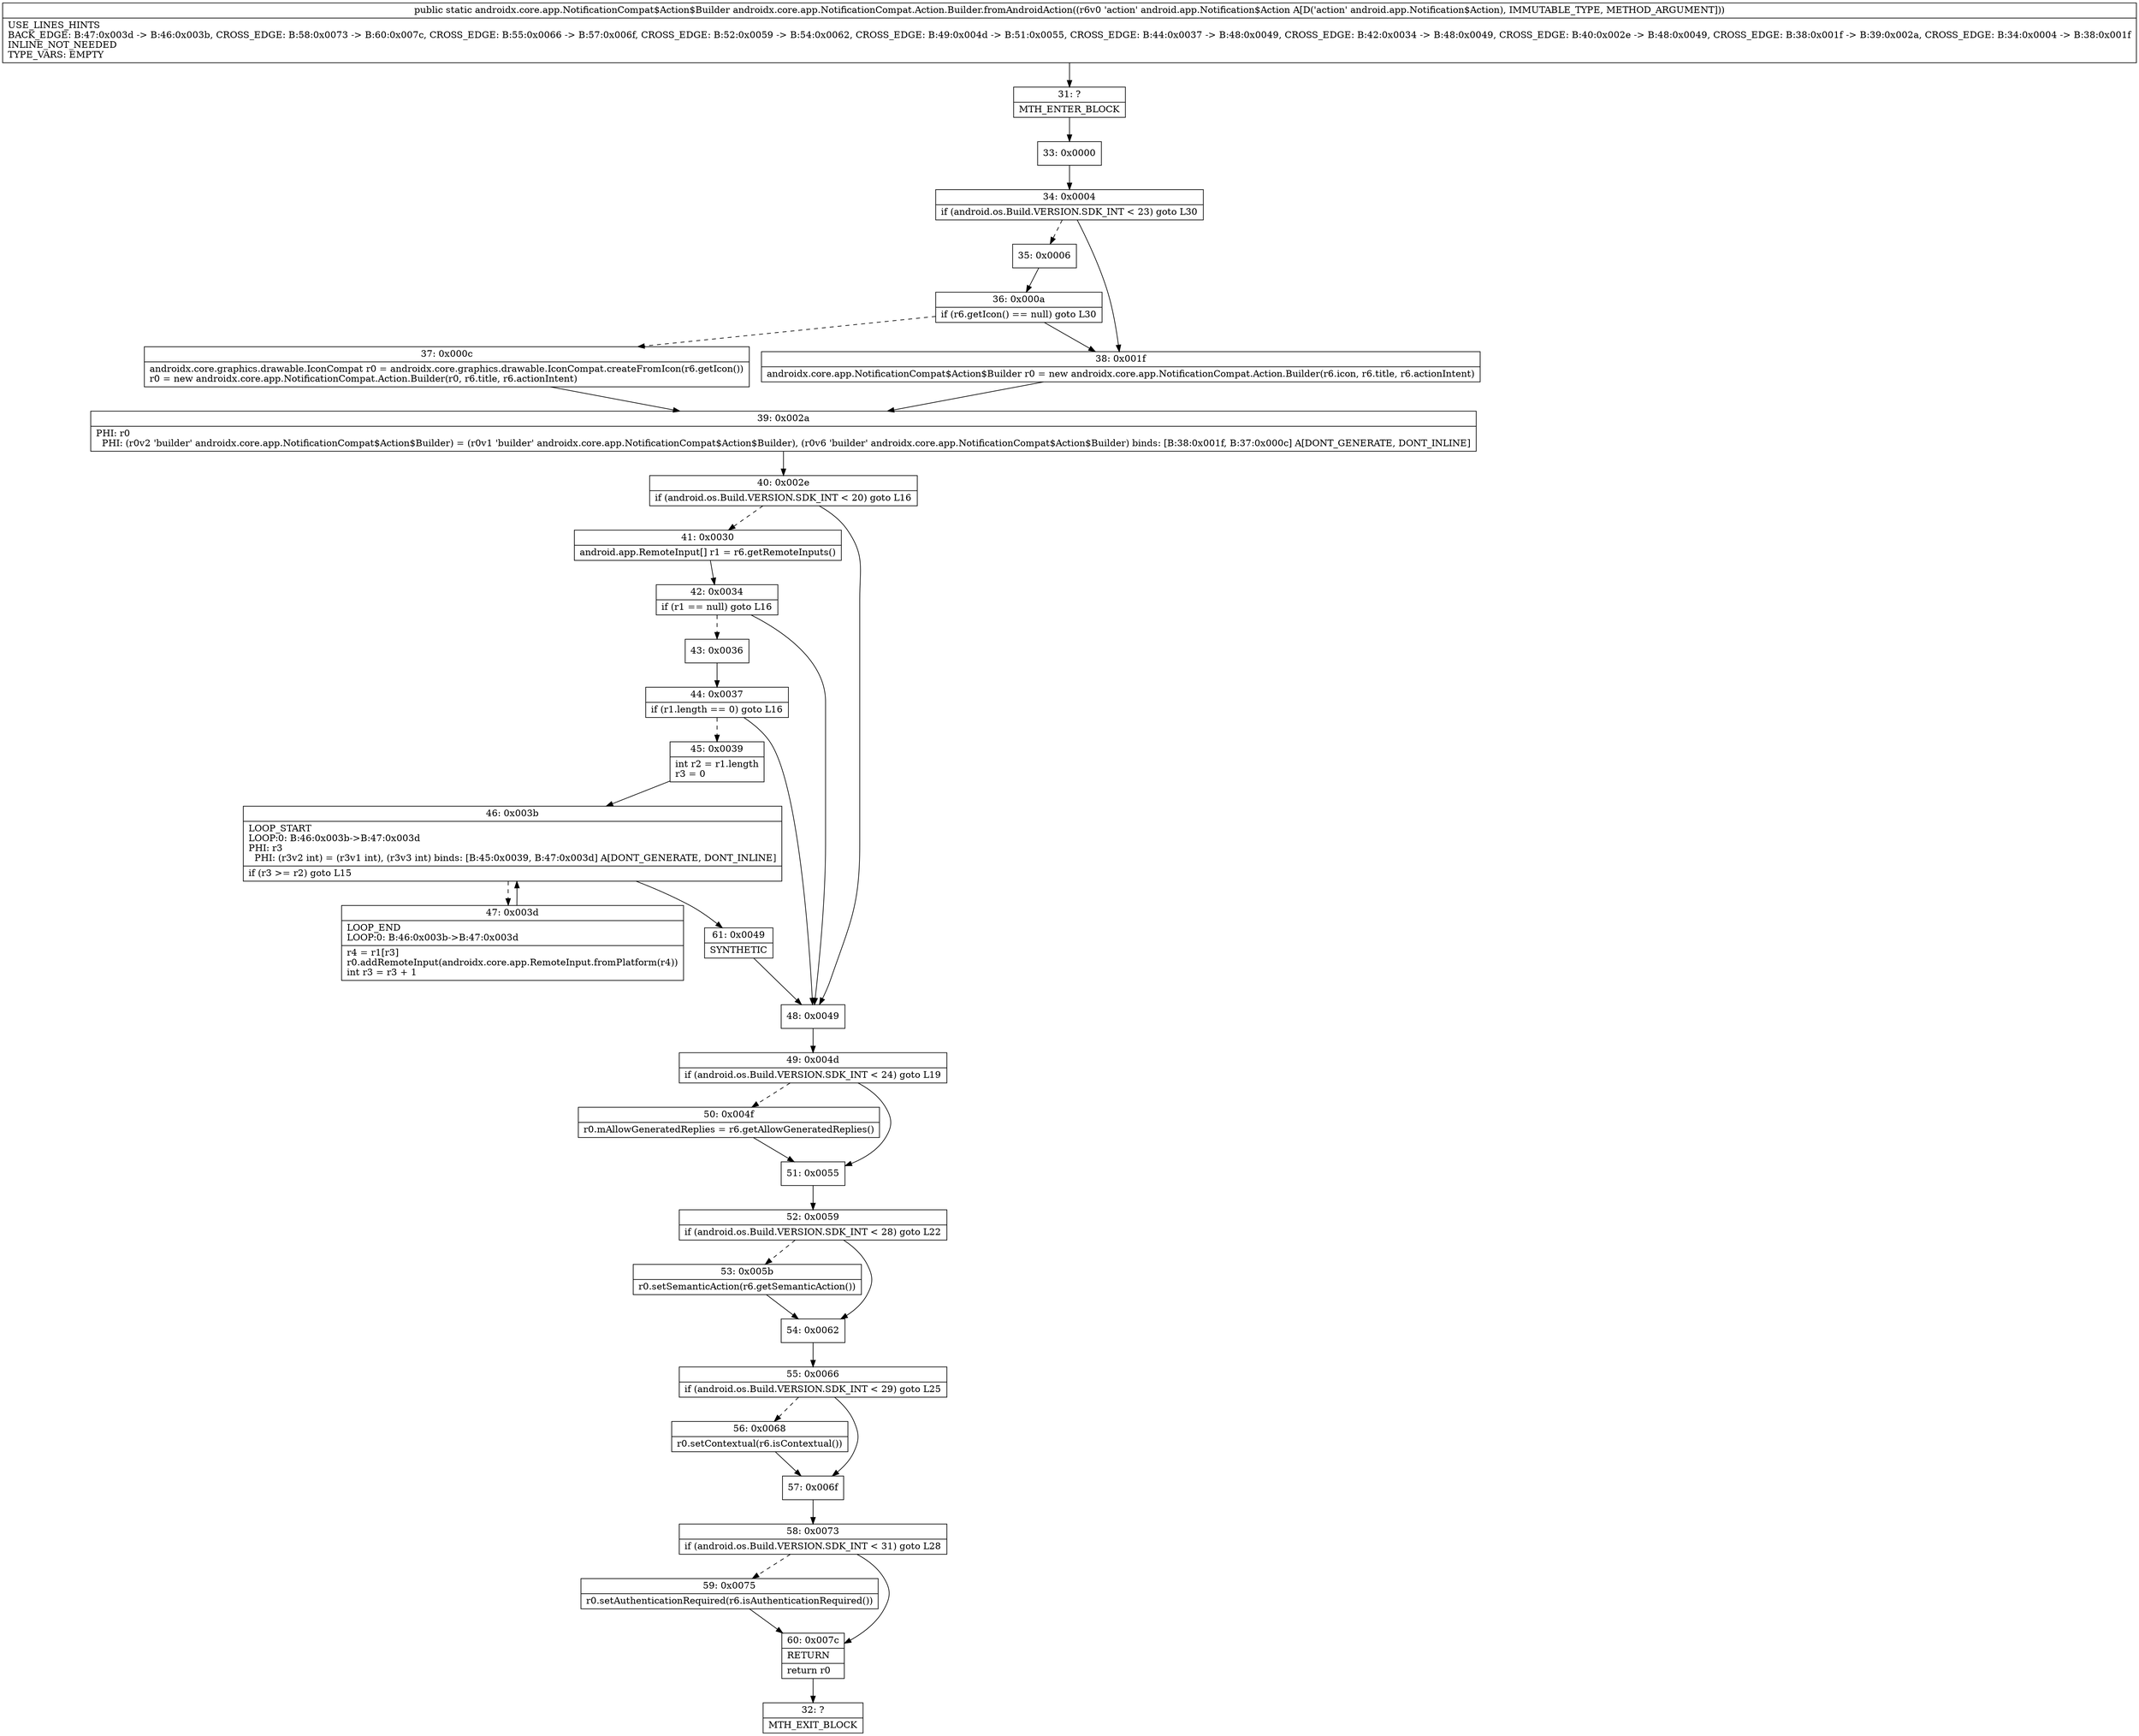 digraph "CFG forandroidx.core.app.NotificationCompat.Action.Builder.fromAndroidAction(Landroid\/app\/Notification$Action;)Landroidx\/core\/app\/NotificationCompat$Action$Builder;" {
Node_31 [shape=record,label="{31\:\ ?|MTH_ENTER_BLOCK\l}"];
Node_33 [shape=record,label="{33\:\ 0x0000}"];
Node_34 [shape=record,label="{34\:\ 0x0004|if (android.os.Build.VERSION.SDK_INT \< 23) goto L30\l}"];
Node_35 [shape=record,label="{35\:\ 0x0006}"];
Node_36 [shape=record,label="{36\:\ 0x000a|if (r6.getIcon() == null) goto L30\l}"];
Node_37 [shape=record,label="{37\:\ 0x000c|androidx.core.graphics.drawable.IconCompat r0 = androidx.core.graphics.drawable.IconCompat.createFromIcon(r6.getIcon())\lr0 = new androidx.core.app.NotificationCompat.Action.Builder(r0, r6.title, r6.actionIntent)\l}"];
Node_39 [shape=record,label="{39\:\ 0x002a|PHI: r0 \l  PHI: (r0v2 'builder' androidx.core.app.NotificationCompat$Action$Builder) = (r0v1 'builder' androidx.core.app.NotificationCompat$Action$Builder), (r0v6 'builder' androidx.core.app.NotificationCompat$Action$Builder) binds: [B:38:0x001f, B:37:0x000c] A[DONT_GENERATE, DONT_INLINE]\l}"];
Node_40 [shape=record,label="{40\:\ 0x002e|if (android.os.Build.VERSION.SDK_INT \< 20) goto L16\l}"];
Node_41 [shape=record,label="{41\:\ 0x0030|android.app.RemoteInput[] r1 = r6.getRemoteInputs()\l}"];
Node_42 [shape=record,label="{42\:\ 0x0034|if (r1 == null) goto L16\l}"];
Node_43 [shape=record,label="{43\:\ 0x0036}"];
Node_44 [shape=record,label="{44\:\ 0x0037|if (r1.length == 0) goto L16\l}"];
Node_45 [shape=record,label="{45\:\ 0x0039|int r2 = r1.length\lr3 = 0\l}"];
Node_46 [shape=record,label="{46\:\ 0x003b|LOOP_START\lLOOP:0: B:46:0x003b\-\>B:47:0x003d\lPHI: r3 \l  PHI: (r3v2 int) = (r3v1 int), (r3v3 int) binds: [B:45:0x0039, B:47:0x003d] A[DONT_GENERATE, DONT_INLINE]\l|if (r3 \>= r2) goto L15\l}"];
Node_47 [shape=record,label="{47\:\ 0x003d|LOOP_END\lLOOP:0: B:46:0x003b\-\>B:47:0x003d\l|r4 = r1[r3]\lr0.addRemoteInput(androidx.core.app.RemoteInput.fromPlatform(r4))\lint r3 = r3 + 1\l}"];
Node_61 [shape=record,label="{61\:\ 0x0049|SYNTHETIC\l}"];
Node_48 [shape=record,label="{48\:\ 0x0049}"];
Node_49 [shape=record,label="{49\:\ 0x004d|if (android.os.Build.VERSION.SDK_INT \< 24) goto L19\l}"];
Node_50 [shape=record,label="{50\:\ 0x004f|r0.mAllowGeneratedReplies = r6.getAllowGeneratedReplies()\l}"];
Node_51 [shape=record,label="{51\:\ 0x0055}"];
Node_52 [shape=record,label="{52\:\ 0x0059|if (android.os.Build.VERSION.SDK_INT \< 28) goto L22\l}"];
Node_53 [shape=record,label="{53\:\ 0x005b|r0.setSemanticAction(r6.getSemanticAction())\l}"];
Node_54 [shape=record,label="{54\:\ 0x0062}"];
Node_55 [shape=record,label="{55\:\ 0x0066|if (android.os.Build.VERSION.SDK_INT \< 29) goto L25\l}"];
Node_56 [shape=record,label="{56\:\ 0x0068|r0.setContextual(r6.isContextual())\l}"];
Node_57 [shape=record,label="{57\:\ 0x006f}"];
Node_58 [shape=record,label="{58\:\ 0x0073|if (android.os.Build.VERSION.SDK_INT \< 31) goto L28\l}"];
Node_59 [shape=record,label="{59\:\ 0x0075|r0.setAuthenticationRequired(r6.isAuthenticationRequired())\l}"];
Node_60 [shape=record,label="{60\:\ 0x007c|RETURN\l|return r0\l}"];
Node_32 [shape=record,label="{32\:\ ?|MTH_EXIT_BLOCK\l}"];
Node_38 [shape=record,label="{38\:\ 0x001f|androidx.core.app.NotificationCompat$Action$Builder r0 = new androidx.core.app.NotificationCompat.Action.Builder(r6.icon, r6.title, r6.actionIntent)\l}"];
MethodNode[shape=record,label="{public static androidx.core.app.NotificationCompat$Action$Builder androidx.core.app.NotificationCompat.Action.Builder.fromAndroidAction((r6v0 'action' android.app.Notification$Action A[D('action' android.app.Notification$Action), IMMUTABLE_TYPE, METHOD_ARGUMENT]))  | USE_LINES_HINTS\lBACK_EDGE: B:47:0x003d \-\> B:46:0x003b, CROSS_EDGE: B:58:0x0073 \-\> B:60:0x007c, CROSS_EDGE: B:55:0x0066 \-\> B:57:0x006f, CROSS_EDGE: B:52:0x0059 \-\> B:54:0x0062, CROSS_EDGE: B:49:0x004d \-\> B:51:0x0055, CROSS_EDGE: B:44:0x0037 \-\> B:48:0x0049, CROSS_EDGE: B:42:0x0034 \-\> B:48:0x0049, CROSS_EDGE: B:40:0x002e \-\> B:48:0x0049, CROSS_EDGE: B:38:0x001f \-\> B:39:0x002a, CROSS_EDGE: B:34:0x0004 \-\> B:38:0x001f\lINLINE_NOT_NEEDED\lTYPE_VARS: EMPTY\l}"];
MethodNode -> Node_31;Node_31 -> Node_33;
Node_33 -> Node_34;
Node_34 -> Node_35[style=dashed];
Node_34 -> Node_38;
Node_35 -> Node_36;
Node_36 -> Node_37[style=dashed];
Node_36 -> Node_38;
Node_37 -> Node_39;
Node_39 -> Node_40;
Node_40 -> Node_41[style=dashed];
Node_40 -> Node_48;
Node_41 -> Node_42;
Node_42 -> Node_43[style=dashed];
Node_42 -> Node_48;
Node_43 -> Node_44;
Node_44 -> Node_45[style=dashed];
Node_44 -> Node_48;
Node_45 -> Node_46;
Node_46 -> Node_47[style=dashed];
Node_46 -> Node_61;
Node_47 -> Node_46;
Node_61 -> Node_48;
Node_48 -> Node_49;
Node_49 -> Node_50[style=dashed];
Node_49 -> Node_51;
Node_50 -> Node_51;
Node_51 -> Node_52;
Node_52 -> Node_53[style=dashed];
Node_52 -> Node_54;
Node_53 -> Node_54;
Node_54 -> Node_55;
Node_55 -> Node_56[style=dashed];
Node_55 -> Node_57;
Node_56 -> Node_57;
Node_57 -> Node_58;
Node_58 -> Node_59[style=dashed];
Node_58 -> Node_60;
Node_59 -> Node_60;
Node_60 -> Node_32;
Node_38 -> Node_39;
}

